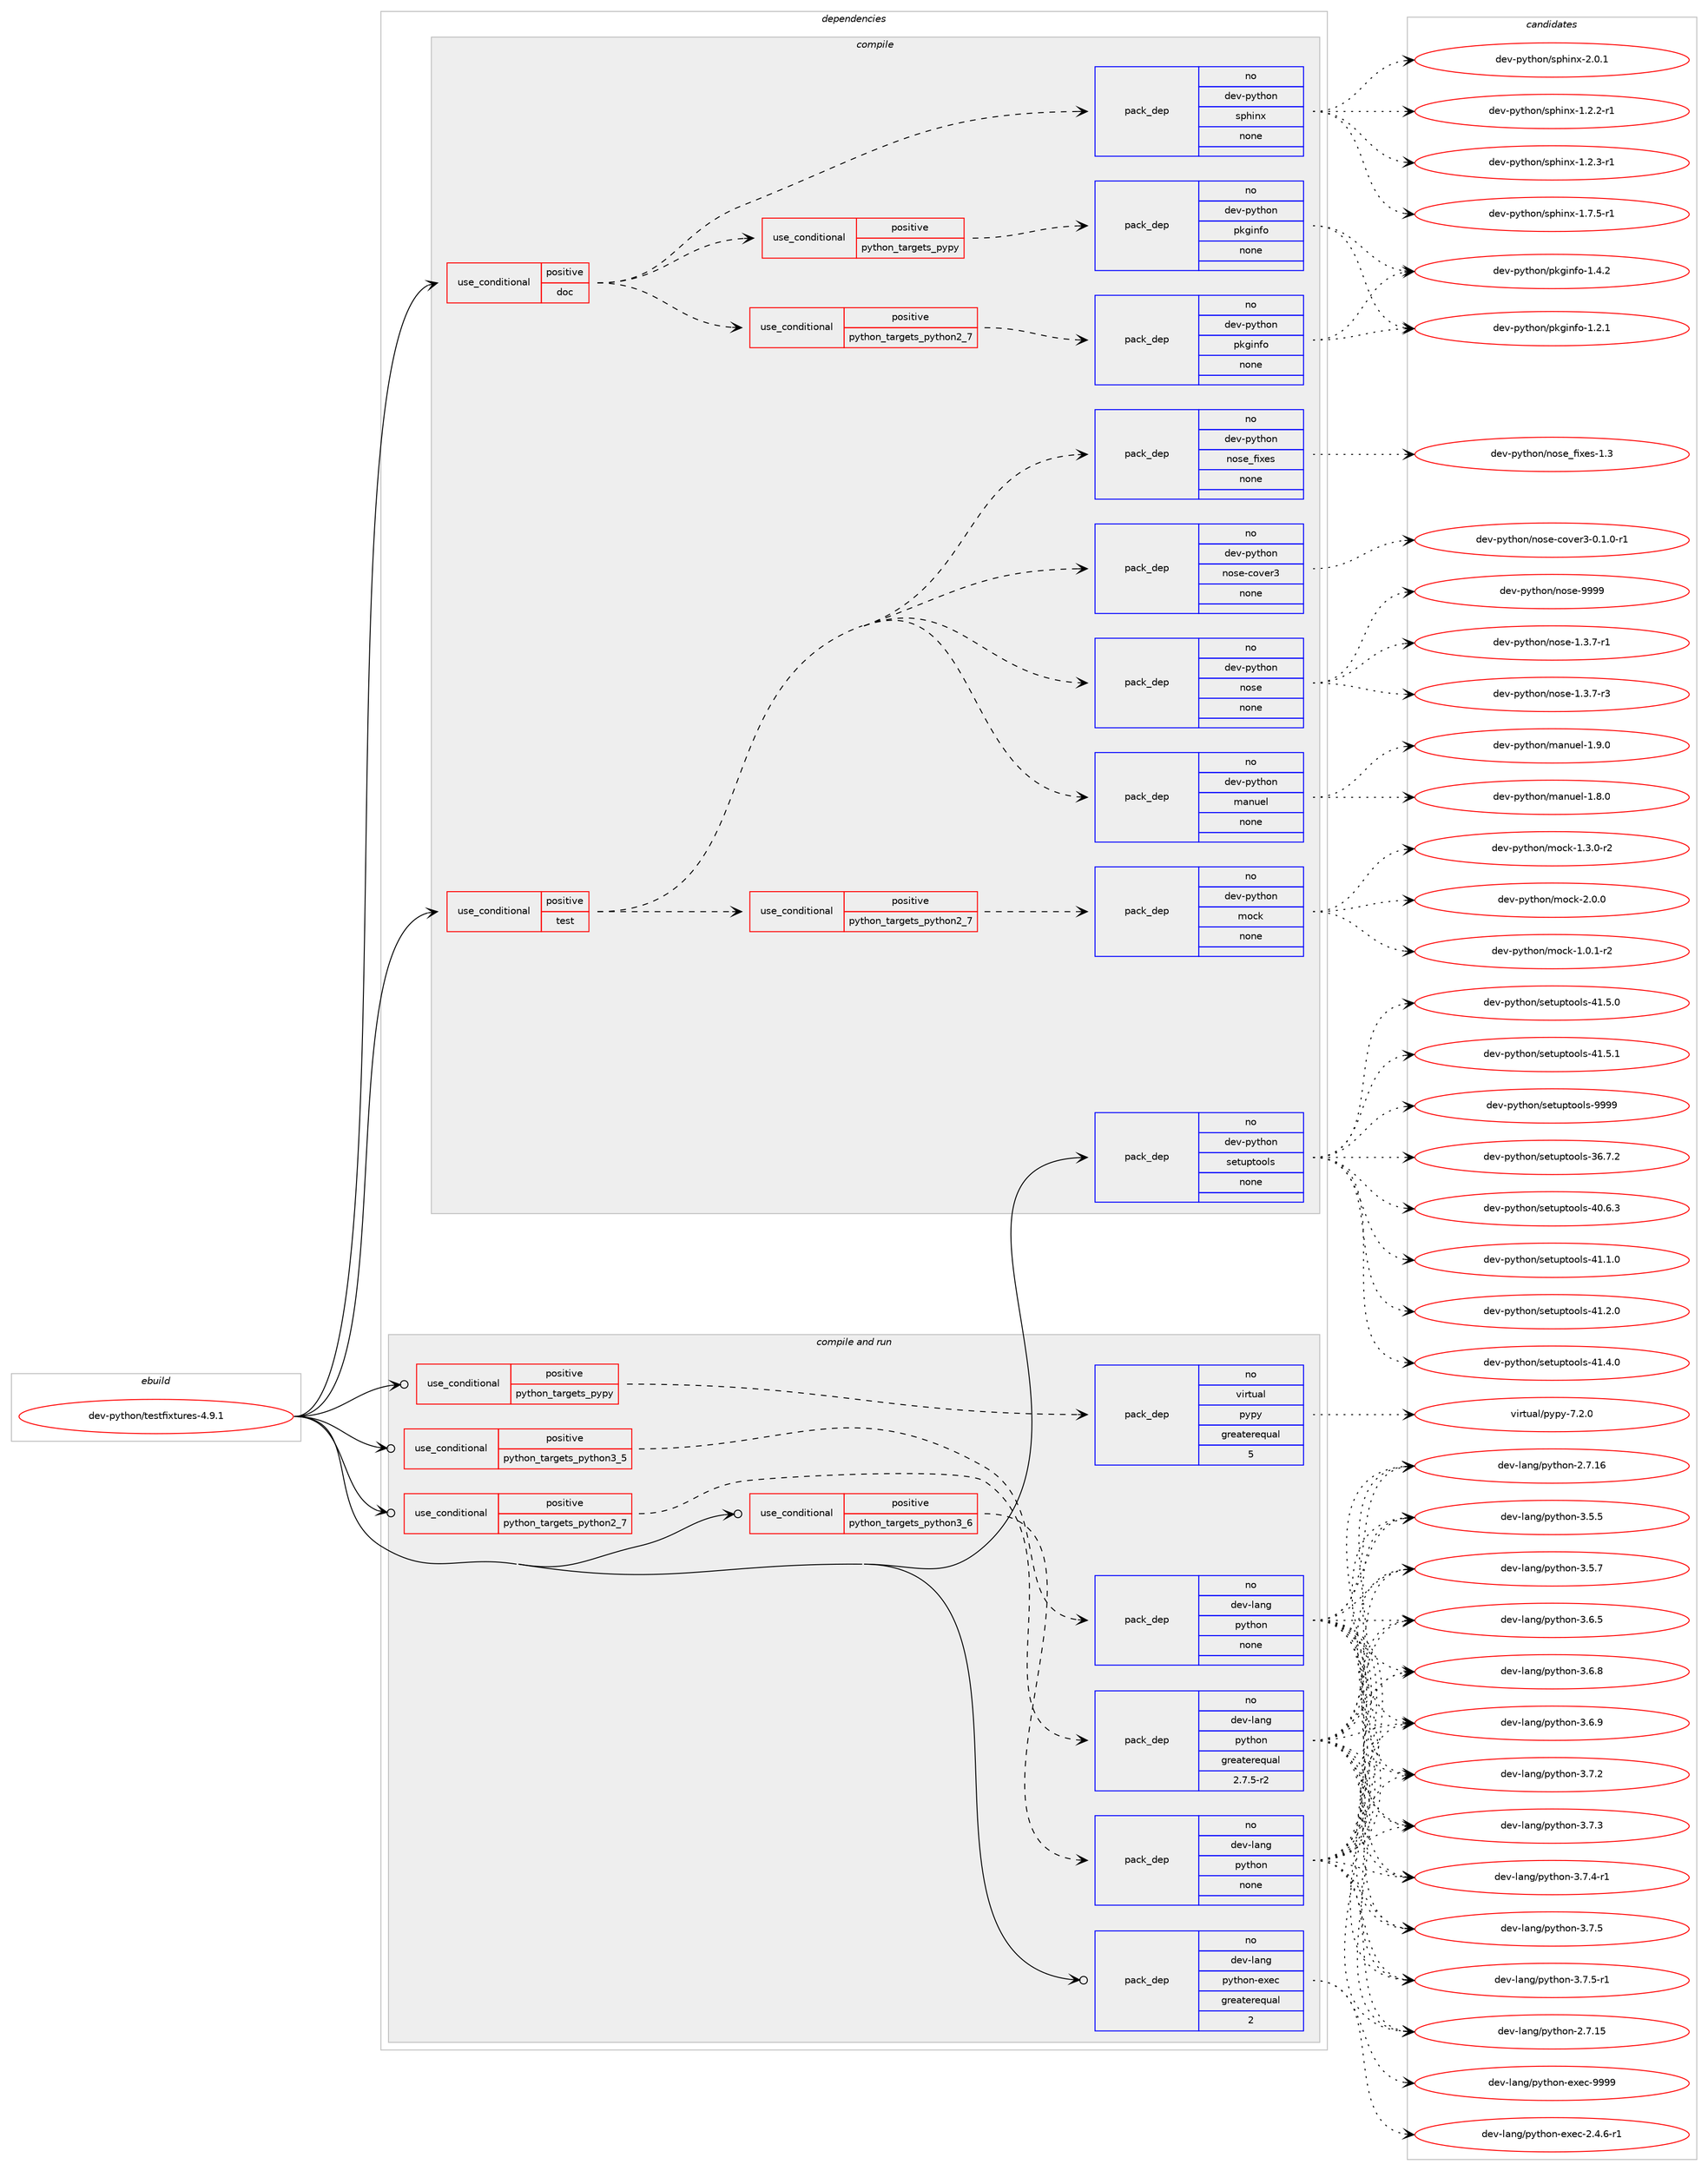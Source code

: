 digraph prolog {

# *************
# Graph options
# *************

newrank=true;
concentrate=true;
compound=true;
graph [rankdir=LR,fontname=Helvetica,fontsize=10,ranksep=1.5];#, ranksep=2.5, nodesep=0.2];
edge  [arrowhead=vee];
node  [fontname=Helvetica,fontsize=10];

# **********
# The ebuild
# **********

subgraph cluster_leftcol {
color=gray;
rank=same;
label=<<i>ebuild</i>>;
id [label="dev-python/testfixtures-4.9.1", color=red, width=4, href="../dev-python/testfixtures-4.9.1.svg"];
}

# ****************
# The dependencies
# ****************

subgraph cluster_midcol {
color=gray;
label=<<i>dependencies</i>>;
subgraph cluster_compile {
fillcolor="#eeeeee";
style=filled;
label=<<i>compile</i>>;
subgraph cond150366 {
dependency640434 [label=<<TABLE BORDER="0" CELLBORDER="1" CELLSPACING="0" CELLPADDING="4"><TR><TD ROWSPAN="3" CELLPADDING="10">use_conditional</TD></TR><TR><TD>positive</TD></TR><TR><TD>doc</TD></TR></TABLE>>, shape=none, color=red];
subgraph pack478186 {
dependency640435 [label=<<TABLE BORDER="0" CELLBORDER="1" CELLSPACING="0" CELLPADDING="4" WIDTH="220"><TR><TD ROWSPAN="6" CELLPADDING="30">pack_dep</TD></TR><TR><TD WIDTH="110">no</TD></TR><TR><TD>dev-python</TD></TR><TR><TD>sphinx</TD></TR><TR><TD>none</TD></TR><TR><TD></TD></TR></TABLE>>, shape=none, color=blue];
}
dependency640434:e -> dependency640435:w [weight=20,style="dashed",arrowhead="vee"];
subgraph cond150367 {
dependency640436 [label=<<TABLE BORDER="0" CELLBORDER="1" CELLSPACING="0" CELLPADDING="4"><TR><TD ROWSPAN="3" CELLPADDING="10">use_conditional</TD></TR><TR><TD>positive</TD></TR><TR><TD>python_targets_pypy</TD></TR></TABLE>>, shape=none, color=red];
subgraph pack478187 {
dependency640437 [label=<<TABLE BORDER="0" CELLBORDER="1" CELLSPACING="0" CELLPADDING="4" WIDTH="220"><TR><TD ROWSPAN="6" CELLPADDING="30">pack_dep</TD></TR><TR><TD WIDTH="110">no</TD></TR><TR><TD>dev-python</TD></TR><TR><TD>pkginfo</TD></TR><TR><TD>none</TD></TR><TR><TD></TD></TR></TABLE>>, shape=none, color=blue];
}
dependency640436:e -> dependency640437:w [weight=20,style="dashed",arrowhead="vee"];
}
dependency640434:e -> dependency640436:w [weight=20,style="dashed",arrowhead="vee"];
subgraph cond150368 {
dependency640438 [label=<<TABLE BORDER="0" CELLBORDER="1" CELLSPACING="0" CELLPADDING="4"><TR><TD ROWSPAN="3" CELLPADDING="10">use_conditional</TD></TR><TR><TD>positive</TD></TR><TR><TD>python_targets_python2_7</TD></TR></TABLE>>, shape=none, color=red];
subgraph pack478188 {
dependency640439 [label=<<TABLE BORDER="0" CELLBORDER="1" CELLSPACING="0" CELLPADDING="4" WIDTH="220"><TR><TD ROWSPAN="6" CELLPADDING="30">pack_dep</TD></TR><TR><TD WIDTH="110">no</TD></TR><TR><TD>dev-python</TD></TR><TR><TD>pkginfo</TD></TR><TR><TD>none</TD></TR><TR><TD></TD></TR></TABLE>>, shape=none, color=blue];
}
dependency640438:e -> dependency640439:w [weight=20,style="dashed",arrowhead="vee"];
}
dependency640434:e -> dependency640438:w [weight=20,style="dashed",arrowhead="vee"];
}
id:e -> dependency640434:w [weight=20,style="solid",arrowhead="vee"];
subgraph cond150369 {
dependency640440 [label=<<TABLE BORDER="0" CELLBORDER="1" CELLSPACING="0" CELLPADDING="4"><TR><TD ROWSPAN="3" CELLPADDING="10">use_conditional</TD></TR><TR><TD>positive</TD></TR><TR><TD>test</TD></TR></TABLE>>, shape=none, color=red];
subgraph pack478189 {
dependency640441 [label=<<TABLE BORDER="0" CELLBORDER="1" CELLSPACING="0" CELLPADDING="4" WIDTH="220"><TR><TD ROWSPAN="6" CELLPADDING="30">pack_dep</TD></TR><TR><TD WIDTH="110">no</TD></TR><TR><TD>dev-python</TD></TR><TR><TD>manuel</TD></TR><TR><TD>none</TD></TR><TR><TD></TD></TR></TABLE>>, shape=none, color=blue];
}
dependency640440:e -> dependency640441:w [weight=20,style="dashed",arrowhead="vee"];
subgraph pack478190 {
dependency640442 [label=<<TABLE BORDER="0" CELLBORDER="1" CELLSPACING="0" CELLPADDING="4" WIDTH="220"><TR><TD ROWSPAN="6" CELLPADDING="30">pack_dep</TD></TR><TR><TD WIDTH="110">no</TD></TR><TR><TD>dev-python</TD></TR><TR><TD>nose</TD></TR><TR><TD>none</TD></TR><TR><TD></TD></TR></TABLE>>, shape=none, color=blue];
}
dependency640440:e -> dependency640442:w [weight=20,style="dashed",arrowhead="vee"];
subgraph pack478191 {
dependency640443 [label=<<TABLE BORDER="0" CELLBORDER="1" CELLSPACING="0" CELLPADDING="4" WIDTH="220"><TR><TD ROWSPAN="6" CELLPADDING="30">pack_dep</TD></TR><TR><TD WIDTH="110">no</TD></TR><TR><TD>dev-python</TD></TR><TR><TD>nose-cover3</TD></TR><TR><TD>none</TD></TR><TR><TD></TD></TR></TABLE>>, shape=none, color=blue];
}
dependency640440:e -> dependency640443:w [weight=20,style="dashed",arrowhead="vee"];
subgraph pack478192 {
dependency640444 [label=<<TABLE BORDER="0" CELLBORDER="1" CELLSPACING="0" CELLPADDING="4" WIDTH="220"><TR><TD ROWSPAN="6" CELLPADDING="30">pack_dep</TD></TR><TR><TD WIDTH="110">no</TD></TR><TR><TD>dev-python</TD></TR><TR><TD>nose_fixes</TD></TR><TR><TD>none</TD></TR><TR><TD></TD></TR></TABLE>>, shape=none, color=blue];
}
dependency640440:e -> dependency640444:w [weight=20,style="dashed",arrowhead="vee"];
subgraph cond150370 {
dependency640445 [label=<<TABLE BORDER="0" CELLBORDER="1" CELLSPACING="0" CELLPADDING="4"><TR><TD ROWSPAN="3" CELLPADDING="10">use_conditional</TD></TR><TR><TD>positive</TD></TR><TR><TD>python_targets_python2_7</TD></TR></TABLE>>, shape=none, color=red];
subgraph pack478193 {
dependency640446 [label=<<TABLE BORDER="0" CELLBORDER="1" CELLSPACING="0" CELLPADDING="4" WIDTH="220"><TR><TD ROWSPAN="6" CELLPADDING="30">pack_dep</TD></TR><TR><TD WIDTH="110">no</TD></TR><TR><TD>dev-python</TD></TR><TR><TD>mock</TD></TR><TR><TD>none</TD></TR><TR><TD></TD></TR></TABLE>>, shape=none, color=blue];
}
dependency640445:e -> dependency640446:w [weight=20,style="dashed",arrowhead="vee"];
}
dependency640440:e -> dependency640445:w [weight=20,style="dashed",arrowhead="vee"];
}
id:e -> dependency640440:w [weight=20,style="solid",arrowhead="vee"];
subgraph pack478194 {
dependency640447 [label=<<TABLE BORDER="0" CELLBORDER="1" CELLSPACING="0" CELLPADDING="4" WIDTH="220"><TR><TD ROWSPAN="6" CELLPADDING="30">pack_dep</TD></TR><TR><TD WIDTH="110">no</TD></TR><TR><TD>dev-python</TD></TR><TR><TD>setuptools</TD></TR><TR><TD>none</TD></TR><TR><TD></TD></TR></TABLE>>, shape=none, color=blue];
}
id:e -> dependency640447:w [weight=20,style="solid",arrowhead="vee"];
}
subgraph cluster_compileandrun {
fillcolor="#eeeeee";
style=filled;
label=<<i>compile and run</i>>;
subgraph cond150371 {
dependency640448 [label=<<TABLE BORDER="0" CELLBORDER="1" CELLSPACING="0" CELLPADDING="4"><TR><TD ROWSPAN="3" CELLPADDING="10">use_conditional</TD></TR><TR><TD>positive</TD></TR><TR><TD>python_targets_pypy</TD></TR></TABLE>>, shape=none, color=red];
subgraph pack478195 {
dependency640449 [label=<<TABLE BORDER="0" CELLBORDER="1" CELLSPACING="0" CELLPADDING="4" WIDTH="220"><TR><TD ROWSPAN="6" CELLPADDING="30">pack_dep</TD></TR><TR><TD WIDTH="110">no</TD></TR><TR><TD>virtual</TD></TR><TR><TD>pypy</TD></TR><TR><TD>greaterequal</TD></TR><TR><TD>5</TD></TR></TABLE>>, shape=none, color=blue];
}
dependency640448:e -> dependency640449:w [weight=20,style="dashed",arrowhead="vee"];
}
id:e -> dependency640448:w [weight=20,style="solid",arrowhead="odotvee"];
subgraph cond150372 {
dependency640450 [label=<<TABLE BORDER="0" CELLBORDER="1" CELLSPACING="0" CELLPADDING="4"><TR><TD ROWSPAN="3" CELLPADDING="10">use_conditional</TD></TR><TR><TD>positive</TD></TR><TR><TD>python_targets_python2_7</TD></TR></TABLE>>, shape=none, color=red];
subgraph pack478196 {
dependency640451 [label=<<TABLE BORDER="0" CELLBORDER="1" CELLSPACING="0" CELLPADDING="4" WIDTH="220"><TR><TD ROWSPAN="6" CELLPADDING="30">pack_dep</TD></TR><TR><TD WIDTH="110">no</TD></TR><TR><TD>dev-lang</TD></TR><TR><TD>python</TD></TR><TR><TD>greaterequal</TD></TR><TR><TD>2.7.5-r2</TD></TR></TABLE>>, shape=none, color=blue];
}
dependency640450:e -> dependency640451:w [weight=20,style="dashed",arrowhead="vee"];
}
id:e -> dependency640450:w [weight=20,style="solid",arrowhead="odotvee"];
subgraph cond150373 {
dependency640452 [label=<<TABLE BORDER="0" CELLBORDER="1" CELLSPACING="0" CELLPADDING="4"><TR><TD ROWSPAN="3" CELLPADDING="10">use_conditional</TD></TR><TR><TD>positive</TD></TR><TR><TD>python_targets_python3_5</TD></TR></TABLE>>, shape=none, color=red];
subgraph pack478197 {
dependency640453 [label=<<TABLE BORDER="0" CELLBORDER="1" CELLSPACING="0" CELLPADDING="4" WIDTH="220"><TR><TD ROWSPAN="6" CELLPADDING="30">pack_dep</TD></TR><TR><TD WIDTH="110">no</TD></TR><TR><TD>dev-lang</TD></TR><TR><TD>python</TD></TR><TR><TD>none</TD></TR><TR><TD></TD></TR></TABLE>>, shape=none, color=blue];
}
dependency640452:e -> dependency640453:w [weight=20,style="dashed",arrowhead="vee"];
}
id:e -> dependency640452:w [weight=20,style="solid",arrowhead="odotvee"];
subgraph cond150374 {
dependency640454 [label=<<TABLE BORDER="0" CELLBORDER="1" CELLSPACING="0" CELLPADDING="4"><TR><TD ROWSPAN="3" CELLPADDING="10">use_conditional</TD></TR><TR><TD>positive</TD></TR><TR><TD>python_targets_python3_6</TD></TR></TABLE>>, shape=none, color=red];
subgraph pack478198 {
dependency640455 [label=<<TABLE BORDER="0" CELLBORDER="1" CELLSPACING="0" CELLPADDING="4" WIDTH="220"><TR><TD ROWSPAN="6" CELLPADDING="30">pack_dep</TD></TR><TR><TD WIDTH="110">no</TD></TR><TR><TD>dev-lang</TD></TR><TR><TD>python</TD></TR><TR><TD>none</TD></TR><TR><TD></TD></TR></TABLE>>, shape=none, color=blue];
}
dependency640454:e -> dependency640455:w [weight=20,style="dashed",arrowhead="vee"];
}
id:e -> dependency640454:w [weight=20,style="solid",arrowhead="odotvee"];
subgraph pack478199 {
dependency640456 [label=<<TABLE BORDER="0" CELLBORDER="1" CELLSPACING="0" CELLPADDING="4" WIDTH="220"><TR><TD ROWSPAN="6" CELLPADDING="30">pack_dep</TD></TR><TR><TD WIDTH="110">no</TD></TR><TR><TD>dev-lang</TD></TR><TR><TD>python-exec</TD></TR><TR><TD>greaterequal</TD></TR><TR><TD>2</TD></TR></TABLE>>, shape=none, color=blue];
}
id:e -> dependency640456:w [weight=20,style="solid",arrowhead="odotvee"];
}
subgraph cluster_run {
fillcolor="#eeeeee";
style=filled;
label=<<i>run</i>>;
}
}

# **************
# The candidates
# **************

subgraph cluster_choices {
rank=same;
color=gray;
label=<<i>candidates</i>>;

subgraph choice478186 {
color=black;
nodesep=1;
choice10010111845112121116104111110471151121041051101204549465046504511449 [label="dev-python/sphinx-1.2.2-r1", color=red, width=4,href="../dev-python/sphinx-1.2.2-r1.svg"];
choice10010111845112121116104111110471151121041051101204549465046514511449 [label="dev-python/sphinx-1.2.3-r1", color=red, width=4,href="../dev-python/sphinx-1.2.3-r1.svg"];
choice10010111845112121116104111110471151121041051101204549465546534511449 [label="dev-python/sphinx-1.7.5-r1", color=red, width=4,href="../dev-python/sphinx-1.7.5-r1.svg"];
choice1001011184511212111610411111047115112104105110120455046484649 [label="dev-python/sphinx-2.0.1", color=red, width=4,href="../dev-python/sphinx-2.0.1.svg"];
dependency640435:e -> choice10010111845112121116104111110471151121041051101204549465046504511449:w [style=dotted,weight="100"];
dependency640435:e -> choice10010111845112121116104111110471151121041051101204549465046514511449:w [style=dotted,weight="100"];
dependency640435:e -> choice10010111845112121116104111110471151121041051101204549465546534511449:w [style=dotted,weight="100"];
dependency640435:e -> choice1001011184511212111610411111047115112104105110120455046484649:w [style=dotted,weight="100"];
}
subgraph choice478187 {
color=black;
nodesep=1;
choice1001011184511212111610411111047112107103105110102111454946504649 [label="dev-python/pkginfo-1.2.1", color=red, width=4,href="../dev-python/pkginfo-1.2.1.svg"];
choice1001011184511212111610411111047112107103105110102111454946524650 [label="dev-python/pkginfo-1.4.2", color=red, width=4,href="../dev-python/pkginfo-1.4.2.svg"];
dependency640437:e -> choice1001011184511212111610411111047112107103105110102111454946504649:w [style=dotted,weight="100"];
dependency640437:e -> choice1001011184511212111610411111047112107103105110102111454946524650:w [style=dotted,weight="100"];
}
subgraph choice478188 {
color=black;
nodesep=1;
choice1001011184511212111610411111047112107103105110102111454946504649 [label="dev-python/pkginfo-1.2.1", color=red, width=4,href="../dev-python/pkginfo-1.2.1.svg"];
choice1001011184511212111610411111047112107103105110102111454946524650 [label="dev-python/pkginfo-1.4.2", color=red, width=4,href="../dev-python/pkginfo-1.4.2.svg"];
dependency640439:e -> choice1001011184511212111610411111047112107103105110102111454946504649:w [style=dotted,weight="100"];
dependency640439:e -> choice1001011184511212111610411111047112107103105110102111454946524650:w [style=dotted,weight="100"];
}
subgraph choice478189 {
color=black;
nodesep=1;
choice100101118451121211161041111104710997110117101108454946564648 [label="dev-python/manuel-1.8.0", color=red, width=4,href="../dev-python/manuel-1.8.0.svg"];
choice100101118451121211161041111104710997110117101108454946574648 [label="dev-python/manuel-1.9.0", color=red, width=4,href="../dev-python/manuel-1.9.0.svg"];
dependency640441:e -> choice100101118451121211161041111104710997110117101108454946564648:w [style=dotted,weight="100"];
dependency640441:e -> choice100101118451121211161041111104710997110117101108454946574648:w [style=dotted,weight="100"];
}
subgraph choice478190 {
color=black;
nodesep=1;
choice10010111845112121116104111110471101111151014549465146554511449 [label="dev-python/nose-1.3.7-r1", color=red, width=4,href="../dev-python/nose-1.3.7-r1.svg"];
choice10010111845112121116104111110471101111151014549465146554511451 [label="dev-python/nose-1.3.7-r3", color=red, width=4,href="../dev-python/nose-1.3.7-r3.svg"];
choice10010111845112121116104111110471101111151014557575757 [label="dev-python/nose-9999", color=red, width=4,href="../dev-python/nose-9999.svg"];
dependency640442:e -> choice10010111845112121116104111110471101111151014549465146554511449:w [style=dotted,weight="100"];
dependency640442:e -> choice10010111845112121116104111110471101111151014549465146554511451:w [style=dotted,weight="100"];
dependency640442:e -> choice10010111845112121116104111110471101111151014557575757:w [style=dotted,weight="100"];
}
subgraph choice478191 {
color=black;
nodesep=1;
choice10010111845112121116104111110471101111151014599111118101114514548464946484511449 [label="dev-python/nose-cover3-0.1.0-r1", color=red, width=4,href="../dev-python/nose-cover3-0.1.0-r1.svg"];
dependency640443:e -> choice10010111845112121116104111110471101111151014599111118101114514548464946484511449:w [style=dotted,weight="100"];
}
subgraph choice478192 {
color=black;
nodesep=1;
choice10010111845112121116104111110471101111151019510210512010111545494651 [label="dev-python/nose_fixes-1.3", color=red, width=4,href="../dev-python/nose_fixes-1.3.svg"];
dependency640444:e -> choice10010111845112121116104111110471101111151019510210512010111545494651:w [style=dotted,weight="100"];
}
subgraph choice478193 {
color=black;
nodesep=1;
choice1001011184511212111610411111047109111991074549464846494511450 [label="dev-python/mock-1.0.1-r2", color=red, width=4,href="../dev-python/mock-1.0.1-r2.svg"];
choice1001011184511212111610411111047109111991074549465146484511450 [label="dev-python/mock-1.3.0-r2", color=red, width=4,href="../dev-python/mock-1.3.0-r2.svg"];
choice100101118451121211161041111104710911199107455046484648 [label="dev-python/mock-2.0.0", color=red, width=4,href="../dev-python/mock-2.0.0.svg"];
dependency640446:e -> choice1001011184511212111610411111047109111991074549464846494511450:w [style=dotted,weight="100"];
dependency640446:e -> choice1001011184511212111610411111047109111991074549465146484511450:w [style=dotted,weight="100"];
dependency640446:e -> choice100101118451121211161041111104710911199107455046484648:w [style=dotted,weight="100"];
}
subgraph choice478194 {
color=black;
nodesep=1;
choice100101118451121211161041111104711510111611711211611111110811545515446554650 [label="dev-python/setuptools-36.7.2", color=red, width=4,href="../dev-python/setuptools-36.7.2.svg"];
choice100101118451121211161041111104711510111611711211611111110811545524846544651 [label="dev-python/setuptools-40.6.3", color=red, width=4,href="../dev-python/setuptools-40.6.3.svg"];
choice100101118451121211161041111104711510111611711211611111110811545524946494648 [label="dev-python/setuptools-41.1.0", color=red, width=4,href="../dev-python/setuptools-41.1.0.svg"];
choice100101118451121211161041111104711510111611711211611111110811545524946504648 [label="dev-python/setuptools-41.2.0", color=red, width=4,href="../dev-python/setuptools-41.2.0.svg"];
choice100101118451121211161041111104711510111611711211611111110811545524946524648 [label="dev-python/setuptools-41.4.0", color=red, width=4,href="../dev-python/setuptools-41.4.0.svg"];
choice100101118451121211161041111104711510111611711211611111110811545524946534648 [label="dev-python/setuptools-41.5.0", color=red, width=4,href="../dev-python/setuptools-41.5.0.svg"];
choice100101118451121211161041111104711510111611711211611111110811545524946534649 [label="dev-python/setuptools-41.5.1", color=red, width=4,href="../dev-python/setuptools-41.5.1.svg"];
choice10010111845112121116104111110471151011161171121161111111081154557575757 [label="dev-python/setuptools-9999", color=red, width=4,href="../dev-python/setuptools-9999.svg"];
dependency640447:e -> choice100101118451121211161041111104711510111611711211611111110811545515446554650:w [style=dotted,weight="100"];
dependency640447:e -> choice100101118451121211161041111104711510111611711211611111110811545524846544651:w [style=dotted,weight="100"];
dependency640447:e -> choice100101118451121211161041111104711510111611711211611111110811545524946494648:w [style=dotted,weight="100"];
dependency640447:e -> choice100101118451121211161041111104711510111611711211611111110811545524946504648:w [style=dotted,weight="100"];
dependency640447:e -> choice100101118451121211161041111104711510111611711211611111110811545524946524648:w [style=dotted,weight="100"];
dependency640447:e -> choice100101118451121211161041111104711510111611711211611111110811545524946534648:w [style=dotted,weight="100"];
dependency640447:e -> choice100101118451121211161041111104711510111611711211611111110811545524946534649:w [style=dotted,weight="100"];
dependency640447:e -> choice10010111845112121116104111110471151011161171121161111111081154557575757:w [style=dotted,weight="100"];
}
subgraph choice478195 {
color=black;
nodesep=1;
choice1181051141161179710847112121112121455546504648 [label="virtual/pypy-7.2.0", color=red, width=4,href="../virtual/pypy-7.2.0.svg"];
dependency640449:e -> choice1181051141161179710847112121112121455546504648:w [style=dotted,weight="100"];
}
subgraph choice478196 {
color=black;
nodesep=1;
choice10010111845108971101034711212111610411111045504655464953 [label="dev-lang/python-2.7.15", color=red, width=4,href="../dev-lang/python-2.7.15.svg"];
choice10010111845108971101034711212111610411111045504655464954 [label="dev-lang/python-2.7.16", color=red, width=4,href="../dev-lang/python-2.7.16.svg"];
choice100101118451089711010347112121116104111110455146534653 [label="dev-lang/python-3.5.5", color=red, width=4,href="../dev-lang/python-3.5.5.svg"];
choice100101118451089711010347112121116104111110455146534655 [label="dev-lang/python-3.5.7", color=red, width=4,href="../dev-lang/python-3.5.7.svg"];
choice100101118451089711010347112121116104111110455146544653 [label="dev-lang/python-3.6.5", color=red, width=4,href="../dev-lang/python-3.6.5.svg"];
choice100101118451089711010347112121116104111110455146544656 [label="dev-lang/python-3.6.8", color=red, width=4,href="../dev-lang/python-3.6.8.svg"];
choice100101118451089711010347112121116104111110455146544657 [label="dev-lang/python-3.6.9", color=red, width=4,href="../dev-lang/python-3.6.9.svg"];
choice100101118451089711010347112121116104111110455146554650 [label="dev-lang/python-3.7.2", color=red, width=4,href="../dev-lang/python-3.7.2.svg"];
choice100101118451089711010347112121116104111110455146554651 [label="dev-lang/python-3.7.3", color=red, width=4,href="../dev-lang/python-3.7.3.svg"];
choice1001011184510897110103471121211161041111104551465546524511449 [label="dev-lang/python-3.7.4-r1", color=red, width=4,href="../dev-lang/python-3.7.4-r1.svg"];
choice100101118451089711010347112121116104111110455146554653 [label="dev-lang/python-3.7.5", color=red, width=4,href="../dev-lang/python-3.7.5.svg"];
choice1001011184510897110103471121211161041111104551465546534511449 [label="dev-lang/python-3.7.5-r1", color=red, width=4,href="../dev-lang/python-3.7.5-r1.svg"];
dependency640451:e -> choice10010111845108971101034711212111610411111045504655464953:w [style=dotted,weight="100"];
dependency640451:e -> choice10010111845108971101034711212111610411111045504655464954:w [style=dotted,weight="100"];
dependency640451:e -> choice100101118451089711010347112121116104111110455146534653:w [style=dotted,weight="100"];
dependency640451:e -> choice100101118451089711010347112121116104111110455146534655:w [style=dotted,weight="100"];
dependency640451:e -> choice100101118451089711010347112121116104111110455146544653:w [style=dotted,weight="100"];
dependency640451:e -> choice100101118451089711010347112121116104111110455146544656:w [style=dotted,weight="100"];
dependency640451:e -> choice100101118451089711010347112121116104111110455146544657:w [style=dotted,weight="100"];
dependency640451:e -> choice100101118451089711010347112121116104111110455146554650:w [style=dotted,weight="100"];
dependency640451:e -> choice100101118451089711010347112121116104111110455146554651:w [style=dotted,weight="100"];
dependency640451:e -> choice1001011184510897110103471121211161041111104551465546524511449:w [style=dotted,weight="100"];
dependency640451:e -> choice100101118451089711010347112121116104111110455146554653:w [style=dotted,weight="100"];
dependency640451:e -> choice1001011184510897110103471121211161041111104551465546534511449:w [style=dotted,weight="100"];
}
subgraph choice478197 {
color=black;
nodesep=1;
choice10010111845108971101034711212111610411111045504655464953 [label="dev-lang/python-2.7.15", color=red, width=4,href="../dev-lang/python-2.7.15.svg"];
choice10010111845108971101034711212111610411111045504655464954 [label="dev-lang/python-2.7.16", color=red, width=4,href="../dev-lang/python-2.7.16.svg"];
choice100101118451089711010347112121116104111110455146534653 [label="dev-lang/python-3.5.5", color=red, width=4,href="../dev-lang/python-3.5.5.svg"];
choice100101118451089711010347112121116104111110455146534655 [label="dev-lang/python-3.5.7", color=red, width=4,href="../dev-lang/python-3.5.7.svg"];
choice100101118451089711010347112121116104111110455146544653 [label="dev-lang/python-3.6.5", color=red, width=4,href="../dev-lang/python-3.6.5.svg"];
choice100101118451089711010347112121116104111110455146544656 [label="dev-lang/python-3.6.8", color=red, width=4,href="../dev-lang/python-3.6.8.svg"];
choice100101118451089711010347112121116104111110455146544657 [label="dev-lang/python-3.6.9", color=red, width=4,href="../dev-lang/python-3.6.9.svg"];
choice100101118451089711010347112121116104111110455146554650 [label="dev-lang/python-3.7.2", color=red, width=4,href="../dev-lang/python-3.7.2.svg"];
choice100101118451089711010347112121116104111110455146554651 [label="dev-lang/python-3.7.3", color=red, width=4,href="../dev-lang/python-3.7.3.svg"];
choice1001011184510897110103471121211161041111104551465546524511449 [label="dev-lang/python-3.7.4-r1", color=red, width=4,href="../dev-lang/python-3.7.4-r1.svg"];
choice100101118451089711010347112121116104111110455146554653 [label="dev-lang/python-3.7.5", color=red, width=4,href="../dev-lang/python-3.7.5.svg"];
choice1001011184510897110103471121211161041111104551465546534511449 [label="dev-lang/python-3.7.5-r1", color=red, width=4,href="../dev-lang/python-3.7.5-r1.svg"];
dependency640453:e -> choice10010111845108971101034711212111610411111045504655464953:w [style=dotted,weight="100"];
dependency640453:e -> choice10010111845108971101034711212111610411111045504655464954:w [style=dotted,weight="100"];
dependency640453:e -> choice100101118451089711010347112121116104111110455146534653:w [style=dotted,weight="100"];
dependency640453:e -> choice100101118451089711010347112121116104111110455146534655:w [style=dotted,weight="100"];
dependency640453:e -> choice100101118451089711010347112121116104111110455146544653:w [style=dotted,weight="100"];
dependency640453:e -> choice100101118451089711010347112121116104111110455146544656:w [style=dotted,weight="100"];
dependency640453:e -> choice100101118451089711010347112121116104111110455146544657:w [style=dotted,weight="100"];
dependency640453:e -> choice100101118451089711010347112121116104111110455146554650:w [style=dotted,weight="100"];
dependency640453:e -> choice100101118451089711010347112121116104111110455146554651:w [style=dotted,weight="100"];
dependency640453:e -> choice1001011184510897110103471121211161041111104551465546524511449:w [style=dotted,weight="100"];
dependency640453:e -> choice100101118451089711010347112121116104111110455146554653:w [style=dotted,weight="100"];
dependency640453:e -> choice1001011184510897110103471121211161041111104551465546534511449:w [style=dotted,weight="100"];
}
subgraph choice478198 {
color=black;
nodesep=1;
choice10010111845108971101034711212111610411111045504655464953 [label="dev-lang/python-2.7.15", color=red, width=4,href="../dev-lang/python-2.7.15.svg"];
choice10010111845108971101034711212111610411111045504655464954 [label="dev-lang/python-2.7.16", color=red, width=4,href="../dev-lang/python-2.7.16.svg"];
choice100101118451089711010347112121116104111110455146534653 [label="dev-lang/python-3.5.5", color=red, width=4,href="../dev-lang/python-3.5.5.svg"];
choice100101118451089711010347112121116104111110455146534655 [label="dev-lang/python-3.5.7", color=red, width=4,href="../dev-lang/python-3.5.7.svg"];
choice100101118451089711010347112121116104111110455146544653 [label="dev-lang/python-3.6.5", color=red, width=4,href="../dev-lang/python-3.6.5.svg"];
choice100101118451089711010347112121116104111110455146544656 [label="dev-lang/python-3.6.8", color=red, width=4,href="../dev-lang/python-3.6.8.svg"];
choice100101118451089711010347112121116104111110455146544657 [label="dev-lang/python-3.6.9", color=red, width=4,href="../dev-lang/python-3.6.9.svg"];
choice100101118451089711010347112121116104111110455146554650 [label="dev-lang/python-3.7.2", color=red, width=4,href="../dev-lang/python-3.7.2.svg"];
choice100101118451089711010347112121116104111110455146554651 [label="dev-lang/python-3.7.3", color=red, width=4,href="../dev-lang/python-3.7.3.svg"];
choice1001011184510897110103471121211161041111104551465546524511449 [label="dev-lang/python-3.7.4-r1", color=red, width=4,href="../dev-lang/python-3.7.4-r1.svg"];
choice100101118451089711010347112121116104111110455146554653 [label="dev-lang/python-3.7.5", color=red, width=4,href="../dev-lang/python-3.7.5.svg"];
choice1001011184510897110103471121211161041111104551465546534511449 [label="dev-lang/python-3.7.5-r1", color=red, width=4,href="../dev-lang/python-3.7.5-r1.svg"];
dependency640455:e -> choice10010111845108971101034711212111610411111045504655464953:w [style=dotted,weight="100"];
dependency640455:e -> choice10010111845108971101034711212111610411111045504655464954:w [style=dotted,weight="100"];
dependency640455:e -> choice100101118451089711010347112121116104111110455146534653:w [style=dotted,weight="100"];
dependency640455:e -> choice100101118451089711010347112121116104111110455146534655:w [style=dotted,weight="100"];
dependency640455:e -> choice100101118451089711010347112121116104111110455146544653:w [style=dotted,weight="100"];
dependency640455:e -> choice100101118451089711010347112121116104111110455146544656:w [style=dotted,weight="100"];
dependency640455:e -> choice100101118451089711010347112121116104111110455146544657:w [style=dotted,weight="100"];
dependency640455:e -> choice100101118451089711010347112121116104111110455146554650:w [style=dotted,weight="100"];
dependency640455:e -> choice100101118451089711010347112121116104111110455146554651:w [style=dotted,weight="100"];
dependency640455:e -> choice1001011184510897110103471121211161041111104551465546524511449:w [style=dotted,weight="100"];
dependency640455:e -> choice100101118451089711010347112121116104111110455146554653:w [style=dotted,weight="100"];
dependency640455:e -> choice1001011184510897110103471121211161041111104551465546534511449:w [style=dotted,weight="100"];
}
subgraph choice478199 {
color=black;
nodesep=1;
choice10010111845108971101034711212111610411111045101120101994550465246544511449 [label="dev-lang/python-exec-2.4.6-r1", color=red, width=4,href="../dev-lang/python-exec-2.4.6-r1.svg"];
choice10010111845108971101034711212111610411111045101120101994557575757 [label="dev-lang/python-exec-9999", color=red, width=4,href="../dev-lang/python-exec-9999.svg"];
dependency640456:e -> choice10010111845108971101034711212111610411111045101120101994550465246544511449:w [style=dotted,weight="100"];
dependency640456:e -> choice10010111845108971101034711212111610411111045101120101994557575757:w [style=dotted,weight="100"];
}
}

}
